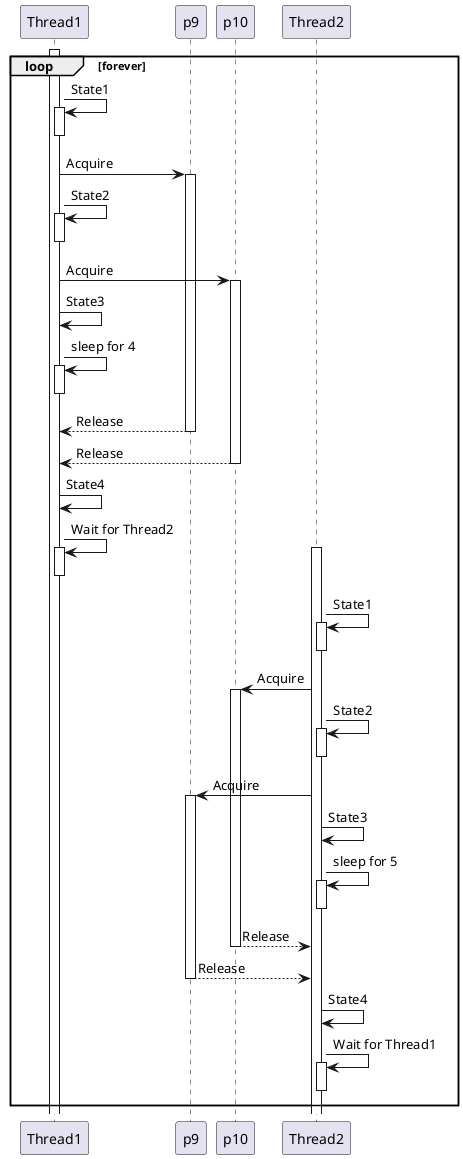 @startuml
loop forever

    activate Thread1
    Thread1 -> Thread1 : State1
    activate Thread1
    deactivate Thread1
    Thread1 -> p9 : Acquire
    activate p9
    Thread1 -> Thread1 : State2
    activate Thread1
    deactivate Thread1
    Thread1 -> p10 : Acquire
    activate p10
    Thread1 -> Thread1 : State3
    Thread1 -> Thread1 : sleep for 4
    activate Thread1
    deactivate Thread1
    Thread1 <-- p9 : Release
    deactivate p9
    Thread1 <-- p10 : Release
    deactivate p10
    Thread1 -> Thread1 : State4
    Thread1 -> Thread1 : Wait for Thread2
    activate Thread1
    deactivate Thread1

    activate Thread2
    Thread2 -> Thread2 : State1
    activate Thread2
    deactivate Thread2
    Thread2 -> p10 : Acquire
    activate p10
    Thread2 -> Thread2 :State2
    activate Thread2
    deactivate Thread2
    Thread2 -> p9 : Acquire
    activate p9
     Thread2 -> Thread2 :State3
    Thread2 -> Thread2 : sleep for 5
    activate Thread2
    deactivate Thread2
    Thread2 <-- p10 : Release
    deactivate p10
    Thread2 <-- p9 : Release
    deactivate p9
    Thread2 -> Thread2 : State4

    Thread2 -> Thread2 : Wait for Thread1
    activate Thread2
    deactivate Thread2

end loop
@enduml